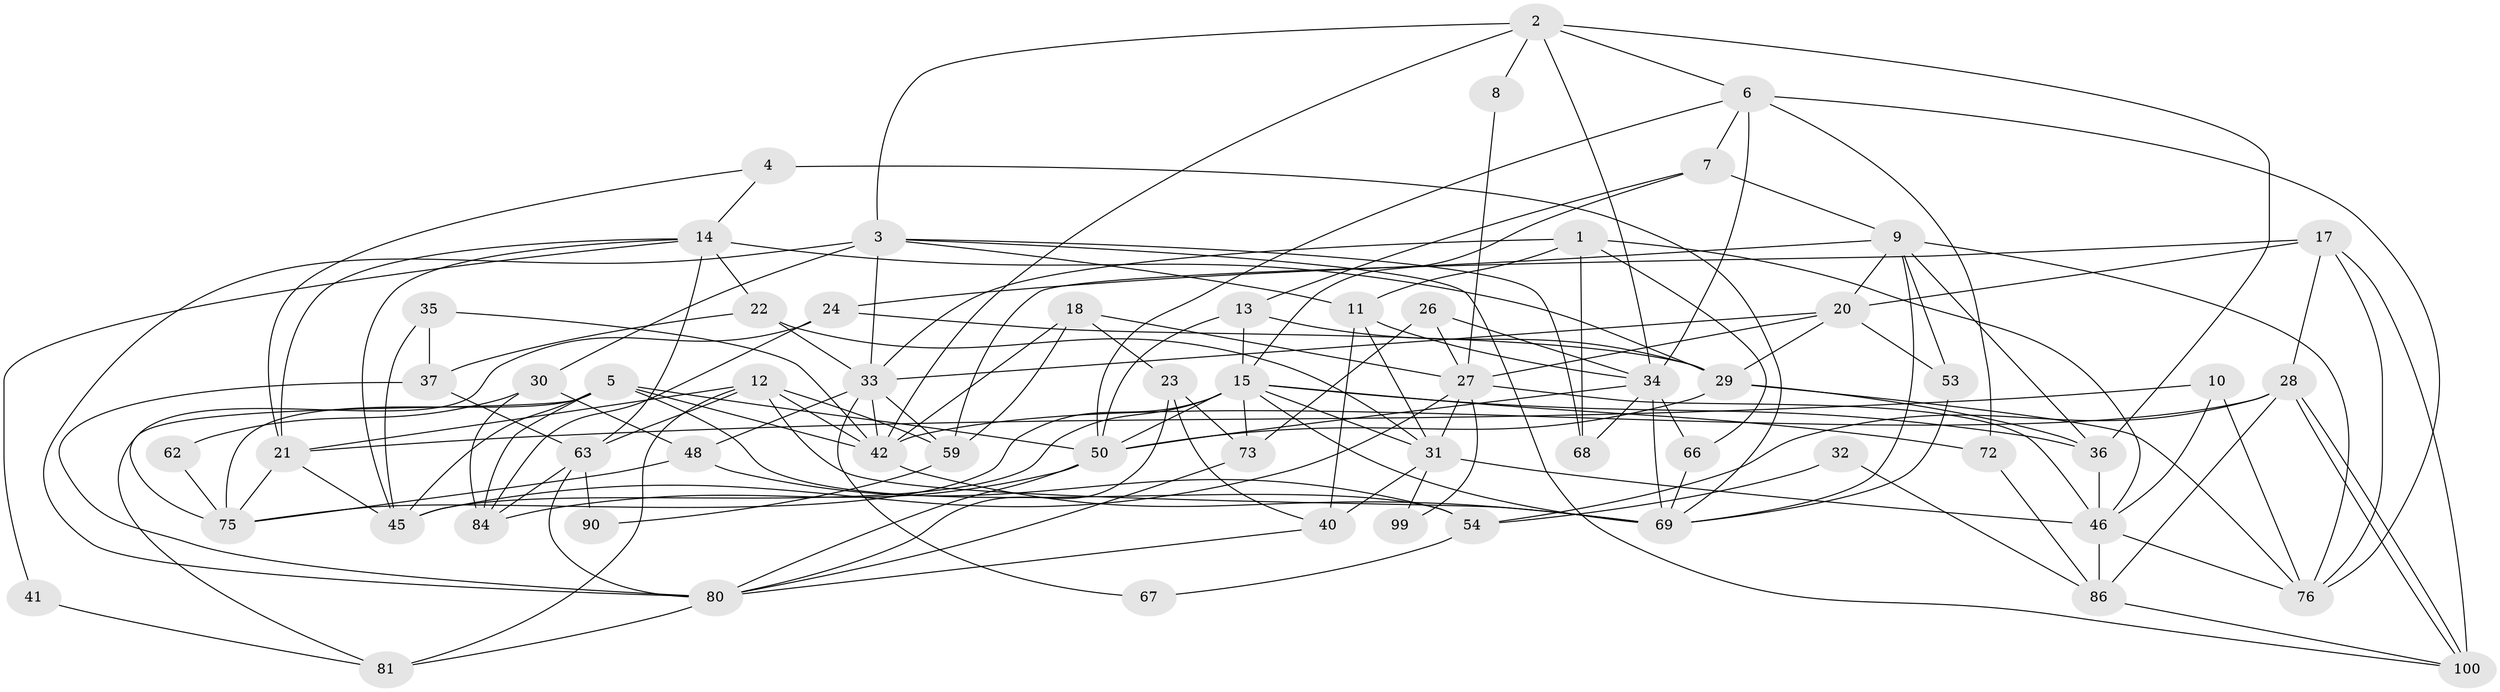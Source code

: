// original degree distribution, {5: 0.17, 4: 0.27, 3: 0.29, 2: 0.12, 7: 0.04, 6: 0.1, 8: 0.01}
// Generated by graph-tools (version 1.1) at 2025/38/02/21/25 10:38:59]
// undirected, 61 vertices, 153 edges
graph export_dot {
graph [start="1"]
  node [color=gray90,style=filled];
  1;
  2 [super="+43"];
  3 [super="+51"];
  4 [super="+47"];
  5 [super="+70"];
  6 [super="+25"];
  7 [super="+64"];
  8;
  9 [super="+38"];
  10 [super="+55"];
  11 [super="+95"];
  12 [super="+60"];
  13 [super="+56"];
  14 [super="+19"];
  15 [super="+16"];
  17 [super="+98"];
  18 [super="+61"];
  20 [super="+74"];
  21 [super="+39"];
  22;
  23;
  24 [super="+65"];
  26;
  27 [super="+89"];
  28;
  29 [super="+77"];
  30;
  31 [super="+93"];
  32;
  33 [super="+79"];
  34 [super="+94"];
  35;
  36 [super="+87"];
  37 [super="+49"];
  40 [super="+83"];
  41;
  42 [super="+44"];
  45 [super="+57"];
  46 [super="+71"];
  48 [super="+58"];
  50 [super="+52"];
  53;
  54 [super="+82"];
  59;
  62;
  63 [super="+78"];
  66;
  67;
  68;
  69 [super="+88"];
  72;
  73;
  75 [super="+91"];
  76 [super="+92"];
  80 [super="+85"];
  81;
  84 [super="+96"];
  86 [super="+97"];
  90;
  99;
  100;
  1 -- 33;
  1 -- 46;
  1 -- 66;
  1 -- 68;
  1 -- 11;
  2 -- 42;
  2 -- 34;
  2 -- 3;
  2 -- 8;
  2 -- 36;
  2 -- 6;
  3 -- 80;
  3 -- 11;
  3 -- 30;
  3 -- 33;
  3 -- 100;
  3 -- 68;
  4 -- 69 [weight=2];
  4 -- 21;
  4 -- 14;
  5 -- 75 [weight=2];
  5 -- 42;
  5 -- 81;
  5 -- 54 [weight=2];
  5 -- 45;
  5 -- 84;
  5 -- 50;
  6 -- 7;
  6 -- 76;
  6 -- 72;
  6 -- 34;
  6 -- 50;
  7 -- 9;
  7 -- 15;
  7 -- 13;
  8 -- 27;
  9 -- 53;
  9 -- 24;
  9 -- 69;
  9 -- 20;
  9 -- 76;
  9 -- 36;
  10 -- 21;
  10 -- 76 [weight=2];
  10 -- 46;
  11 -- 31;
  11 -- 40;
  11 -- 34;
  12 -- 59;
  12 -- 63;
  12 -- 21;
  12 -- 42;
  12 -- 81;
  12 -- 69;
  13 -- 50;
  13 -- 15;
  13 -- 29;
  14 -- 41;
  14 -- 63;
  14 -- 21;
  14 -- 22;
  14 -- 45;
  14 -- 29;
  15 -- 69 [weight=2];
  15 -- 50;
  15 -- 73;
  15 -- 31;
  15 -- 45;
  15 -- 36;
  15 -- 72;
  15 -- 75;
  17 -- 59;
  17 -- 100;
  17 -- 20;
  17 -- 28;
  17 -- 76;
  18 -- 27;
  18 -- 59;
  18 -- 23;
  18 -- 42;
  20 -- 33;
  20 -- 53;
  20 -- 27;
  20 -- 29;
  21 -- 45;
  21 -- 75;
  22 -- 33;
  22 -- 31;
  22 -- 37;
  23 -- 73;
  23 -- 80;
  23 -- 40;
  24 -- 84;
  24 -- 29;
  24 -- 75;
  26 -- 73;
  26 -- 34;
  26 -- 27;
  27 -- 45;
  27 -- 99;
  27 -- 31;
  27 -- 46;
  28 -- 86;
  28 -- 100;
  28 -- 100;
  28 -- 42;
  28 -- 54;
  29 -- 76 [weight=2];
  29 -- 36;
  29 -- 50;
  30 -- 84;
  30 -- 48;
  30 -- 62;
  31 -- 99;
  31 -- 40 [weight=2];
  31 -- 46;
  32 -- 86;
  32 -- 54;
  33 -- 59;
  33 -- 48;
  33 -- 67;
  33 -- 42;
  34 -- 69;
  34 -- 50;
  34 -- 66;
  34 -- 68;
  35 -- 42;
  35 -- 37;
  35 -- 45;
  36 -- 46;
  37 -- 63;
  37 -- 80;
  40 -- 80;
  41 -- 81;
  42 -- 69;
  46 -- 86;
  46 -- 76;
  48 -- 75;
  48 -- 54;
  50 -- 84;
  50 -- 80;
  53 -- 69;
  54 -- 67;
  59 -- 90;
  62 -- 75;
  63 -- 80;
  63 -- 90;
  63 -- 84;
  66 -- 69;
  72 -- 86;
  73 -- 80;
  80 -- 81;
  86 -- 100;
}
